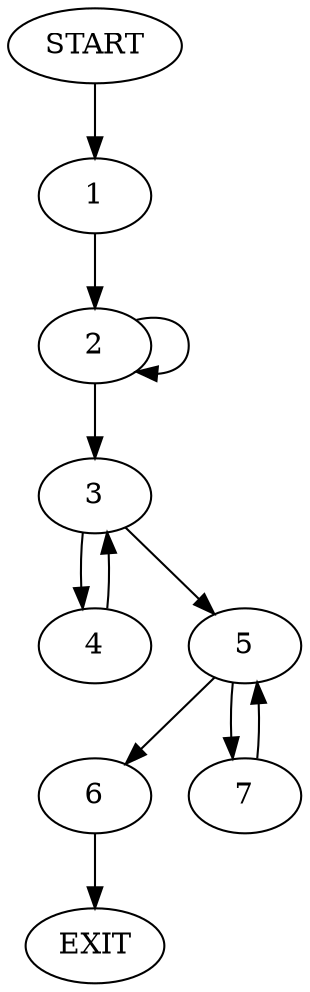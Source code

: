 digraph {
0 [label="START"]
8 [label="EXIT"]
0 -> 1
1 -> 2
2 -> 2
2 -> 3
3 -> 4
3 -> 5
4 -> 3
5 -> 6
5 -> 7
6 -> 8
7 -> 5
}
